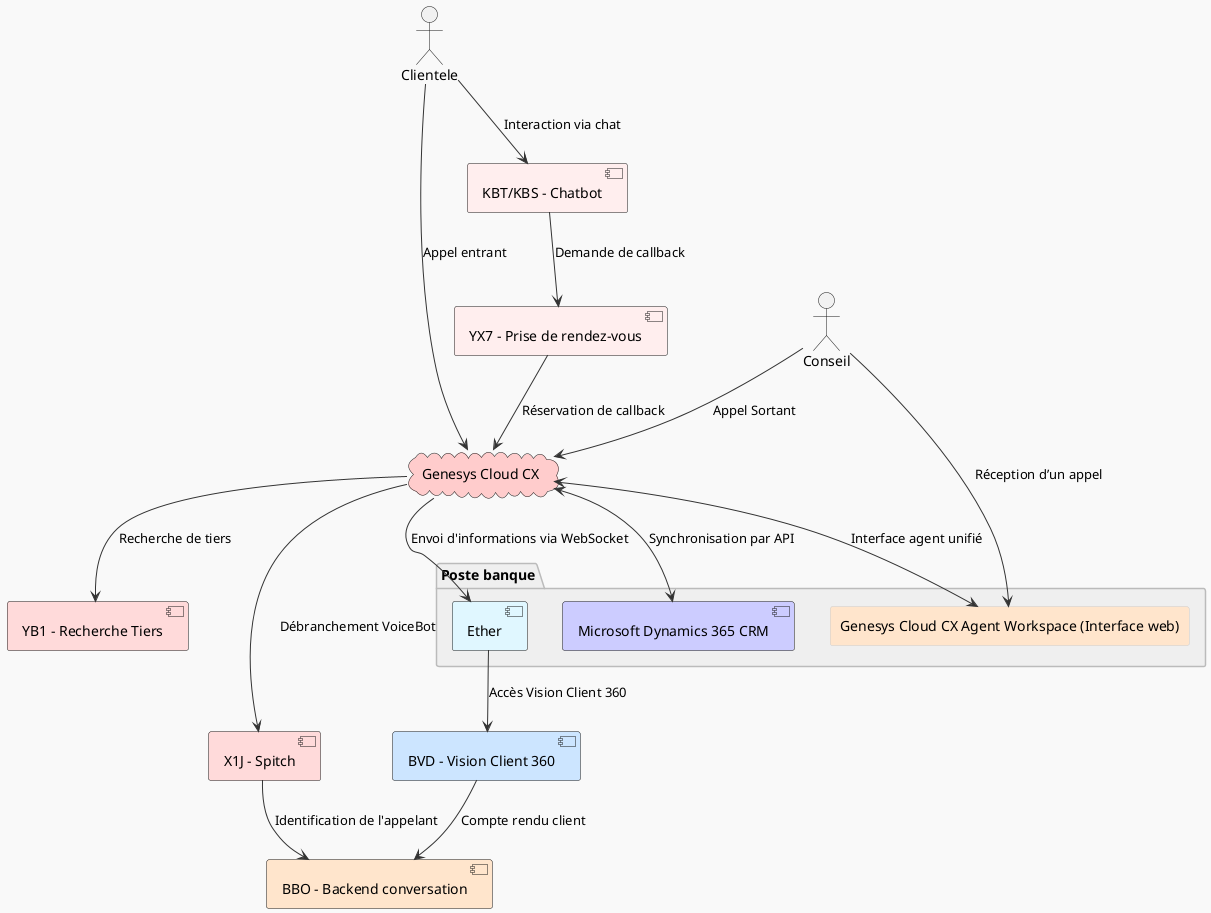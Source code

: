 @startuml
skinparam shadowing false
skinparam monochrome false
skinparam ArrowColor #333333
skinparam BackgroundColor #F9F9F9
skinparam FontName Arial
skinparam FontSize 12

' Style de rectangle et package
skinparam rectangle {
  BackgroundColor #F7F7F7
  BorderColor #CCCCCC
}
skinparam package {
  BackgroundColor #EFEFEF
  BorderColor #BBBBBB
}

actor Clientele as clientele
actor Conseil as conseil

package "Poste banque" {
  rectangle "Genesys Cloud CX Agent Workspace (Interface web)" as agent_workspace #FFE5CC
  component "Ether" as ether #E0F7FF
  component "Microsoft Dynamics 365 CRM" as dynamics #CCCCFF
}

cloud "Genesys Cloud CX" as genesys #FFCCCC

component "KBT/KBS - Chatbot" as chatbot #FFEEEE
component "YX7 - Prise de rendez-vous" as rendezvous #FFEEEE
component "X1J - Spitch" as spitch #FFDADA
component "YB1 - Recherche Tiers" as recherche_tiers #FFDADA
component "BBO - Backend conversation" as backend_conversation #FFE5CC
component "BVD - Vision Client 360" as vision_client #CCE5FF

'---- Interactions principales ----
conseil --> agent_workspace : Réception d’un appel
conseil --> genesys : Appel Sortant
clientele --> genesys : Appel entrant
clientele --> chatbot : Interaction via chat

'---- Gestion des rendez-vous ----
chatbot --> rendezvous : Demande de callback
rendezvous --> genesys : Réservation de callback

'---- Recherche et identification ----
genesys --> recherche_tiers : Recherche de tiers
genesys --> spitch : Débranchement VoiceBot
genesys <--> agent_workspace : Interface agent unifié

'---- Connexion avec Microsoft Dynamics ----
genesys <--> dynamics : Synchronisation par API

'---- WebSocket et Vision Client ----
genesys --> ether : Envoi d'informations via WebSocket
ether --> vision_client : Accès Vision Client 360

'---- Gestion backend ----
spitch --> backend_conversation : Identification de l'appelant
vision_client --> backend_conversation : Compte rendu client

@enduml
